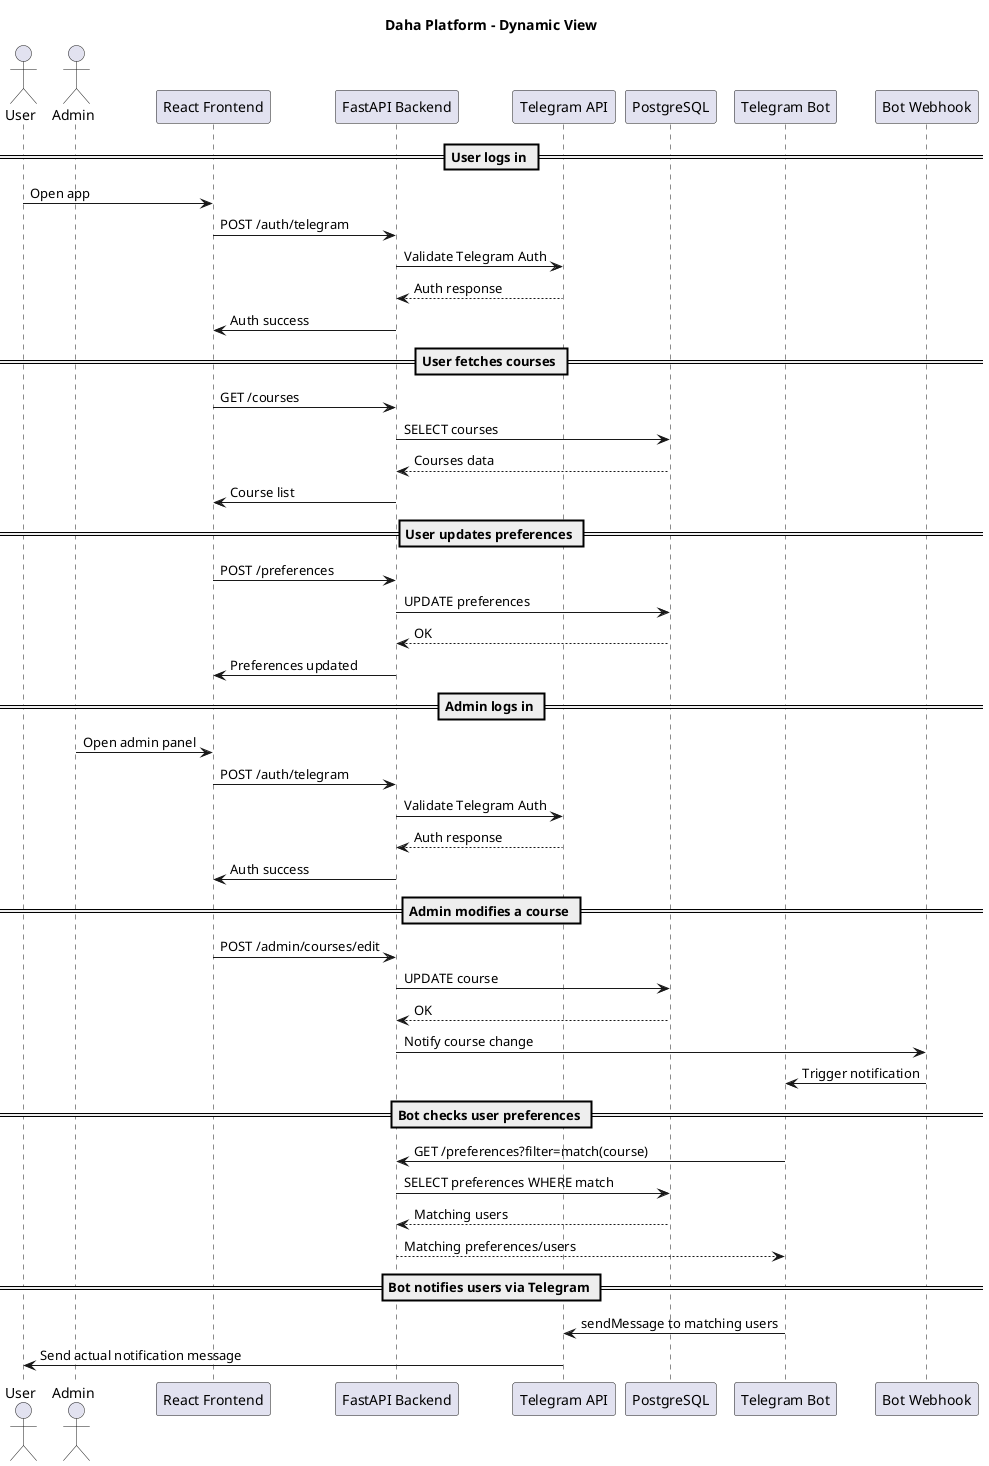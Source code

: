 @startuml DahaPlatformDynamicView

title Daha Platform - Dynamic View

actor User
actor Admin

participant "React Frontend" as frontend
participant "FastAPI Backend" as backend
participant "Telegram API" as telegram_api
participant "PostgreSQL" as db
participant "Telegram Bot" as bot
participant "Bot Webhook" as webhook

== User logs in ==
User -> frontend : Open app
frontend -> backend : POST /auth/telegram
backend -> telegram_api : Validate Telegram Auth
telegram_api --> backend : Auth response
backend -> frontend : Auth success

== User fetches courses ==
frontend -> backend : GET /courses
backend -> db : SELECT courses
db --> backend : Courses data
backend -> frontend : Course list

== User updates preferences ==
frontend -> backend : POST /preferences
backend -> db : UPDATE preferences
db --> backend : OK
backend -> frontend : Preferences updated

== Admin logs in ==
Admin -> frontend : Open admin panel
frontend -> backend : POST /auth/telegram
backend -> telegram_api : Validate Telegram Auth
telegram_api --> backend : Auth response
backend -> frontend : Auth success

== Admin modifies a course ==
frontend -> backend : POST /admin/courses/edit
backend -> db : UPDATE course
db --> backend : OK
backend -> webhook : Notify course change
webhook -> bot : Trigger notification

== Bot checks user preferences ==
bot -> backend : GET /preferences?filter=match(course)
backend -> db : SELECT preferences WHERE match
db --> backend : Matching users
backend --> bot : Matching preferences/users

== Bot notifies users via Telegram ==
bot -> telegram_api : sendMessage to matching users
telegram_api -> User : Send actual notification message
@enduml
